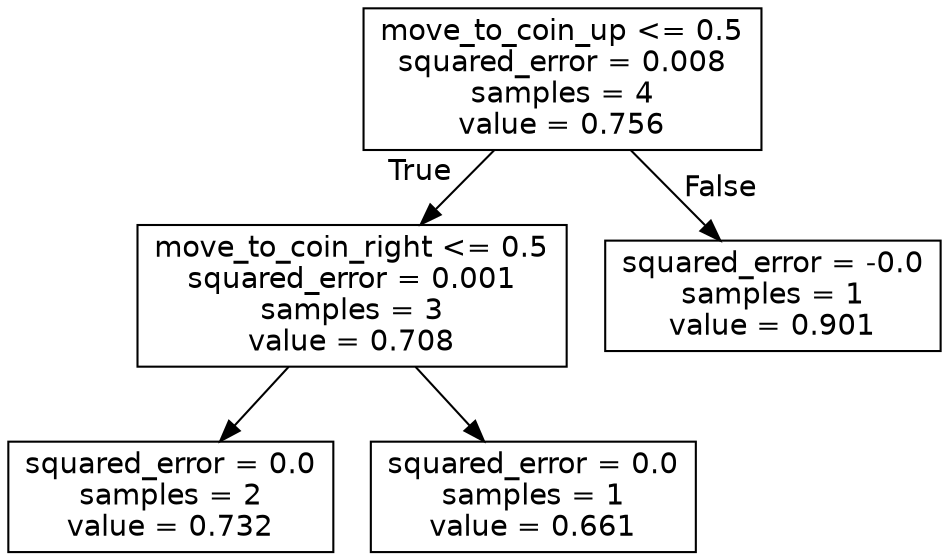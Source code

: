 digraph Tree {
node [shape=box, fontname="helvetica"] ;
edge [fontname="helvetica"] ;
0 [label="move_to_coin_up <= 0.5\nsquared_error = 0.008\nsamples = 4\nvalue = 0.756"] ;
1 [label="move_to_coin_right <= 0.5\nsquared_error = 0.001\nsamples = 3\nvalue = 0.708"] ;
0 -> 1 [labeldistance=2.5, labelangle=45, headlabel="True"] ;
2 [label="squared_error = 0.0\nsamples = 2\nvalue = 0.732"] ;
1 -> 2 ;
3 [label="squared_error = 0.0\nsamples = 1\nvalue = 0.661"] ;
1 -> 3 ;
4 [label="squared_error = -0.0\nsamples = 1\nvalue = 0.901"] ;
0 -> 4 [labeldistance=2.5, labelangle=-45, headlabel="False"] ;
}